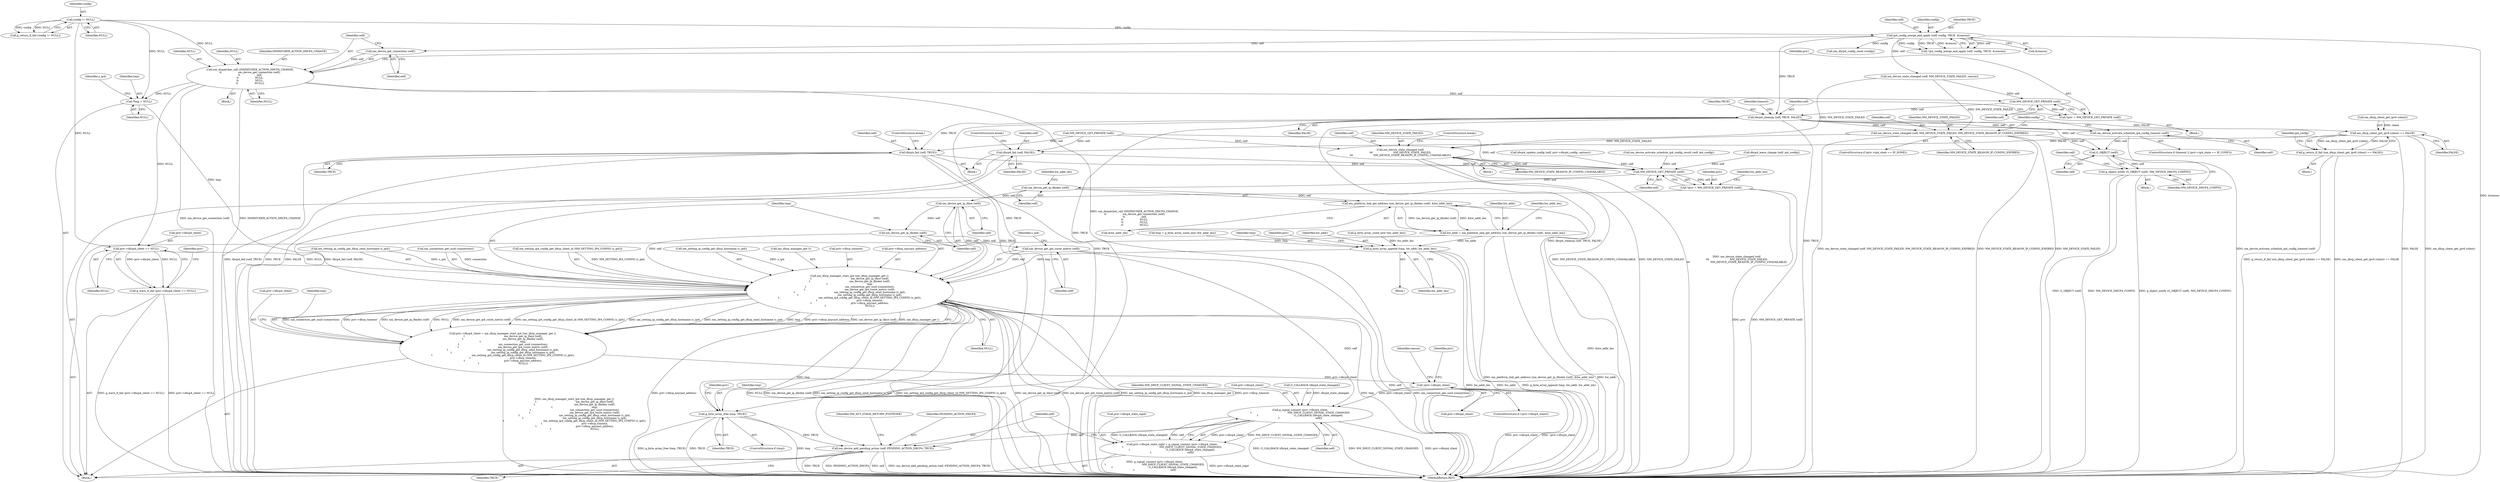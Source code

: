 digraph "0_NetworkManager_d5fc88e573fa58b93034b04d35a2454f5d28cad9@API" {
"1005068" [label="(Call,nm_device_get_connection (self))"];
"1005050" [label="(Call,ip4_config_merge_and_apply (self, config, TRUE, &reason))"];
"1005045" [label="(Call,config != NULL)"];
"1005066" [label="(Call,nm_dispatcher_call (DISPATCHER_ACTION_DHCP4_CHANGE,\n\t\t                    nm_device_get_connection (self),\n\t\t                    self,\n\t\t                    NULL,\n\t\t                    NULL,\n\t\t                    NULL))"];
"1005078" [label="(Call,NM_DEVICE_GET_PRIVATE (self))"];
"1005076" [label="(Call,*priv = NM_DEVICE_GET_PRIVATE (self))"];
"1005080" [label="(Call,dhcp4_cleanup (self, TRUE, FALSE))"];
"1005092" [label="(Call,nm_device_activate_schedule_ip4_config_timeout (self))"];
"1005134" [label="(Call,G_OBJECT (self))"];
"1005133" [label="(Call,g_object_notify (G_OBJECT (self), NM_DEVICE_DHCP4_CONFIG))"];
"1005101" [label="(Call,nm_device_state_changed (self, NM_DEVICE_STATE_FAILED, NM_DEVICE_STATE_REASON_IP_CONFIG_EXPIRED))"];
"1005174" [label="(Call,nm_device_state_changed (self,\n\t\t\t                         NM_DEVICE_STATE_FAILED,\n\t\t\t                         NM_DEVICE_STATE_REASON_IP_CONFIG_UNAVAILABLE))"];
"1005230" [label="(Call,NM_DEVICE_GET_PRIVATE (self))"];
"1005228" [label="(Call,*priv = NM_DEVICE_GET_PRIVATE (self))"];
"1005262" [label="(Call,nm_device_get_ip_ifindex (self))"];
"1005261" [label="(Call,nm_platform_link_get_address (nm_device_get_ip_ifindex (self), &hw_addr_len))"];
"1005259" [label="(Call,hw_addr = nm_platform_link_get_address (nm_device_get_ip_ifindex (self), &hw_addr_len))"];
"1005273" [label="(Call,g_byte_array_append (tmp, hw_addr, hw_addr_len))"];
"1005287" [label="(Call,nm_dhcp_manager_start_ip4 (nm_dhcp_manager_get (),\n\t                                                nm_device_get_ip_iface (self),\n\t                                                nm_device_get_ip_ifindex (self),\n\t                                                tmp,\n\t                                                nm_connection_get_uuid (connection),\n\t                                                nm_device_get_ip4_route_metric (self),\n\t                                                nm_setting_ip_config_get_dhcp_send_hostname (s_ip4),\n\t                                                nm_setting_ip_config_get_dhcp_hostname (s_ip4),\n\t                                                nm_setting_ip4_config_get_dhcp_client_id (NM_SETTING_IP4_CONFIG (s_ip4)),\n\t                                                priv->dhcp_timeout,\n\t                                                priv->dhcp_anycast_address,\n\t                                                NULL))"];
"1005283" [label="(Call,priv->dhcp4_client = nm_dhcp_manager_start_ip4 (nm_dhcp_manager_get (),\n\t                                                nm_device_get_ip_iface (self),\n\t                                                nm_device_get_ip_ifindex (self),\n\t                                                tmp,\n\t                                                nm_connection_get_uuid (connection),\n\t                                                nm_device_get_ip4_route_metric (self),\n\t                                                nm_setting_ip_config_get_dhcp_send_hostname (s_ip4),\n\t                                                nm_setting_ip_config_get_dhcp_hostname (s_ip4),\n\t                                                nm_setting_ip4_config_get_dhcp_client_id (NM_SETTING_IP4_CONFIG (s_ip4)),\n\t                                                priv->dhcp_timeout,\n\t                                                priv->dhcp_anycast_address,\n\t                                                NULL))"];
"1005318" [label="(Call,!priv->dhcp4_client)"];
"1005333" [label="(Call,g_signal_connect (priv->dhcp4_client,\n\t                                            NM_DHCP_CLIENT_SIGNAL_STATE_CHANGED,\n\t                                            G_CALLBACK (dhcp4_state_changed),\n\t                                            self))"];
"1005329" [label="(Call,priv->dhcp4_state_sigid = g_signal_connect (priv->dhcp4_client,\n\t                                            NM_DHCP_CLIENT_SIGNAL_STATE_CHANGED,\n\t                                            G_CALLBACK (dhcp4_state_changed),\n\t                                            self))"];
"1005341" [label="(Call,nm_device_add_pending_action (self, PENDING_ACTION_DHCP4, TRUE))"];
"1005314" [label="(Call,g_byte_array_free (tmp, TRUE))"];
"1005289" [label="(Call,nm_device_get_ip_iface (self))"];
"1005291" [label="(Call,nm_device_get_ip_ifindex (self))"];
"1005296" [label="(Call,nm_device_get_ip4_route_metric (self))"];
"1005149" [label="(Call,nm_dhcp_client_get_ipv6 (client) == FALSE)"];
"1005148" [label="(Call,g_return_if_fail (nm_dhcp_client_get_ipv6 (client) == FALSE))"];
"1005220" [label="(Call,dhcp4_fail (self, FALSE))"];
"1005206" [label="(Call,dhcp4_fail (self, TRUE))"];
"1005239" [label="(Call,*tmp = NULL)"];
"1005278" [label="(Call,priv->dhcp4_client == NULL)"];
"1005277" [label="(Call,g_warn_if_fail (priv->dhcp4_client == NULL))"];
"1005136" [label="(Identifier,NM_DEVICE_DHCP4_CONFIG)"];
"1005290" [label="(Identifier,self)"];
"1005318" [label="(Call,!priv->dhcp4_client)"];
"1005134" [label="(Call,G_OBJECT (self))"];
"1005044" [label="(Call,g_return_if_fail (config != NULL))"];
"1005223" [label="(ControlStructure,break;)"];
"1005051" [label="(Identifier,self)"];
"1005344" [label="(Identifier,TRUE)"];
"1005278" [label="(Call,priv->dhcp4_client == NULL)"];
"1005045" [label="(Call,config != NULL)"];
"1005291" [label="(Call,nm_device_get_ip_ifindex (self))"];
"1005050" [label="(Call,ip4_config_merge_and_apply (self, config, TRUE, &reason))"];
"1005264" [label="(Call,&hw_addr_len)"];
"1005316" [label="(Identifier,TRUE)"];
"1005071" [label="(Identifier,NULL)"];
"1005297" [label="(Identifier,self)"];
"1005072" [label="(Identifier,NULL)"];
"1005317" [label="(ControlStructure,if (!priv->dhcp4_client))"];
"1005262" [label="(Call,nm_device_get_ip_ifindex (self))"];
"1005275" [label="(Identifier,hw_addr)"];
"1005279" [label="(Call,priv->dhcp4_client)"];
"1005222" [label="(Identifier,FALSE)"];
"1005081" [label="(Identifier,self)"];
"1005331" [label="(Identifier,priv)"];
"1005104" [label="(Identifier,NM_DEVICE_STATE_REASON_IP_CONFIG_EXPIRED)"];
"1005228" [label="(Call,*priv = NM_DEVICE_GET_PRIVATE (self))"];
"1005066" [label="(Call,nm_dispatcher_call (DISPATCHER_ACTION_DHCP4_CHANGE,\n\t\t                    nm_device_get_connection (self),\n\t\t                    self,\n\t\t                    NULL,\n\t\t                    NULL,\n\t\t                    NULL))"];
"1005107" [label="(Block,)"];
"1005288" [label="(Call,nm_dhcp_manager_get ())"];
"1005273" [label="(Call,g_byte_array_append (tmp, hw_addr, hw_addr_len))"];
"1005241" [label="(Identifier,NULL)"];
"1005148" [label="(Call,g_return_if_fail (nm_dhcp_client_get_ipv6 (client) == FALSE))"];
"1005292" [label="(Identifier,self)"];
"1005176" [label="(Identifier,NM_DEVICE_STATE_FAILED)"];
"1005259" [label="(Call,hw_addr = nm_platform_link_get_address (nm_device_get_ip_ifindex (self), &hw_addr_len))"];
"1005191" [label="(Call,nm_device_activate_schedule_ip4_config_result (self, ip4_config))"];
"1005338" [label="(Call,G_CALLBACK (dhcp4_state_changed))"];
"1005276" [label="(Identifier,hw_addr_len)"];
"1005284" [label="(Call,priv->dhcp4_client)"];
"1005112" [label="(Identifier,config)"];
"1005080" [label="(Call,dhcp4_cleanup (self, TRUE, FALSE))"];
"1005305" [label="(Call,priv->dhcp_timeout)"];
"1005165" [label="(Block,)"];
"1005308" [label="(Call,priv->dhcp_anycast_address)"];
"1005178" [label="(ControlStructure,break;)"];
"1005230" [label="(Call,NM_DEVICE_GET_PRIVATE (self))"];
"1005221" [label="(Identifier,self)"];
"1005329" [label="(Call,priv->dhcp4_state_sigid = g_signal_connect (priv->dhcp4_client,\n\t                                            NM_DHCP_CLIENT_SIGNAL_STATE_CHANGED,\n\t                                            G_CALLBACK (dhcp4_state_changed),\n\t                                            self))"];
"1005208" [label="(Identifier,TRUE)"];
"1005296" [label="(Call,nm_device_get_ip4_route_metric (self))"];
"1005346" [label="(Identifier,NM_ACT_STAGE_RETURN_POSTPONE)"];
"1005226" [label="(Block,)"];
"1005207" [label="(Identifier,self)"];
"1005261" [label="(Call,nm_platform_link_get_address (nm_device_get_ip_ifindex (self), &hw_addr_len))"];
"1005311" [label="(Identifier,NULL)"];
"1005067" [label="(Identifier,DISPATCHER_ACTION_DHCP4_CHANGE)"];
"1005298" [label="(Call,nm_setting_ip_config_get_dhcp_send_hostname (s_ip4))"];
"1005325" [label="(Identifier,reason)"];
"1005343" [label="(Identifier,PENDING_ACTION_DHCP4)"];
"1005156" [label="(Identifier,ip4_config)"];
"1005079" [label="(Identifier,self)"];
"1005170" [label="(Block,)"];
"1005060" [label="(Call,nm_device_state_changed (self, NM_DEVICE_STATE_FAILED, reason))"];
"1005267" [label="(Identifier,hw_addr_len)"];
"1005340" [label="(Identifier,self)"];
"1005152" [label="(Identifier,FALSE)"];
"1005052" [label="(Identifier,config)"];
"1005314" [label="(Call,g_byte_array_free (tmp, TRUE))"];
"1005312" [label="(ControlStructure,if (tmp))"];
"1005271" [label="(Call,g_byte_array_sized_new (hw_addr_len))"];
"1005341" [label="(Call,nm_device_add_pending_action (self, PENDING_ACTION_DHCP4, TRUE))"];
"1005294" [label="(Call,nm_connection_get_uuid (connection))"];
"1005086" [label="(Identifier,timeout)"];
"1005342" [label="(Identifier,self)"];
"1005330" [label="(Call,priv->dhcp4_state_sigid)"];
"1005053" [label="(Identifier,TRUE)"];
"1005111" [label="(Call,nm_dhcp4_config_reset (config))"];
"1005082" [label="(Identifier,TRUE)"];
"1005277" [label="(Call,g_warn_if_fail (priv->dhcp4_client == NULL))"];
"1005302" [label="(Call,nm_setting_ip4_config_get_dhcp_client_id (NM_SETTING_IP4_CONFIG (s_ip4)))"];
"1005146" [label="(Call,NM_DEVICE_GET_PRIVATE (self))"];
"1005150" [label="(Call,nm_dhcp_client_get_ipv6 (client))"];
"1005103" [label="(Identifier,NM_DEVICE_STATE_FAILED)"];
"1005135" [label="(Identifier,self)"];
"1005175" [label="(Identifier,self)"];
"1005282" [label="(Identifier,NULL)"];
"1005069" [label="(Identifier,self)"];
"1005102" [label="(Identifier,self)"];
"1005047" [label="(Identifier,NULL)"];
"1005065" [label="(Block,)"];
"1005083" [label="(Identifier,FALSE)"];
"1005333" [label="(Call,g_signal_connect (priv->dhcp4_client,\n\t                                            NM_DHCP_CLIENT_SIGNAL_STATE_CHANGED,\n\t                                            G_CALLBACK (dhcp4_state_changed),\n\t                                            self))"];
"1005337" [label="(Identifier,NM_DHCP_CLIENT_SIGNAL_STATE_CHANGED)"];
"1005236" [label="(Identifier,hw_addr_len)"];
"1005078" [label="(Call,NM_DEVICE_GET_PRIVATE (self))"];
"1005285" [label="(Identifier,priv)"];
"1005299" [label="(Identifier,s_ip4)"];
"1005137" [label="(Block,)"];
"1005073" [label="(Identifier,NULL)"];
"1005263" [label="(Identifier,self)"];
"1005293" [label="(Identifier,tmp)"];
"1005149" [label="(Call,nm_dhcp_client_get_ipv6 (client) == FALSE)"];
"1007368" [label="(MethodReturn,RET)"];
"1005074" [label="(Block,)"];
"1005243" [label="(Identifier,s_ip4)"];
"1005239" [label="(Call,*tmp = NULL)"];
"1005201" [label="(Call,dhcp4_lease_change (self, ip4_config))"];
"1005070" [label="(Identifier,self)"];
"1005220" [label="(Call,dhcp4_fail (self, FALSE))"];
"1005320" [label="(Identifier,priv)"];
"1005268" [label="(Block,)"];
"1005133" [label="(Call,g_object_notify (G_OBJECT (self), NM_DEVICE_DHCP4_CONFIG))"];
"1005054" [label="(Call,&reason)"];
"1005084" [label="(ControlStructure,if (timeout || (priv->ip4_state == IP_CONF)))"];
"1005289" [label="(Call,nm_device_get_ip_iface (self))"];
"1005240" [label="(Identifier,tmp)"];
"1005287" [label="(Call,nm_dhcp_manager_start_ip4 (nm_dhcp_manager_get (),\n\t                                                nm_device_get_ip_iface (self),\n\t                                                nm_device_get_ip_ifindex (self),\n\t                                                tmp,\n\t                                                nm_connection_get_uuid (connection),\n\t                                                nm_device_get_ip4_route_metric (self),\n\t                                                nm_setting_ip_config_get_dhcp_send_hostname (s_ip4),\n\t                                                nm_setting_ip_config_get_dhcp_hostname (s_ip4),\n\t                                                nm_setting_ip4_config_get_dhcp_client_id (NM_SETTING_IP4_CONFIG (s_ip4)),\n\t                                                priv->dhcp_timeout,\n\t                                                priv->dhcp_anycast_address,\n\t                                                NULL))"];
"1005265" [label="(Identifier,hw_addr_len)"];
"1005206" [label="(Call,dhcp4_fail (self, TRUE))"];
"1005068" [label="(Call,nm_device_get_connection (self))"];
"1005269" [label="(Call,tmp = g_byte_array_sized_new (hw_addr_len))"];
"1005319" [label="(Call,priv->dhcp4_client)"];
"1005077" [label="(Identifier,priv)"];
"1005300" [label="(Call,nm_setting_ip_config_get_dhcp_hostname (s_ip4))"];
"1005174" [label="(Call,nm_device_state_changed (self,\n\t\t\t                         NM_DEVICE_STATE_FAILED,\n\t\t\t                         NM_DEVICE_STATE_REASON_IP_CONFIG_UNAVAILABLE))"];
"1005231" [label="(Identifier,self)"];
"1005283" [label="(Call,priv->dhcp4_client = nm_dhcp_manager_start_ip4 (nm_dhcp_manager_get (),\n\t                                                nm_device_get_ip_iface (self),\n\t                                                nm_device_get_ip_ifindex (self),\n\t                                                tmp,\n\t                                                nm_connection_get_uuid (connection),\n\t                                                nm_device_get_ip4_route_metric (self),\n\t                                                nm_setting_ip_config_get_dhcp_send_hostname (s_ip4),\n\t                                                nm_setting_ip_config_get_dhcp_hostname (s_ip4),\n\t                                                nm_setting_ip4_config_get_dhcp_client_id (NM_SETTING_IP4_CONFIG (s_ip4)),\n\t                                                priv->dhcp_timeout,\n\t                                                priv->dhcp_anycast_address,\n\t                                                NULL))"];
"1005274" [label="(Identifier,tmp)"];
"1005076" [label="(Call,*priv = NM_DEVICE_GET_PRIVATE (self))"];
"1005280" [label="(Identifier,priv)"];
"1005046" [label="(Identifier,config)"];
"1005049" [label="(Call,!ip4_config_merge_and_apply (self, config, TRUE, &reason))"];
"1005179" [label="(Call,dhcp4_update_config (self, priv->dhcp4_config, options))"];
"1005140" [label="(Identifier,self)"];
"1005313" [label="(Identifier,tmp)"];
"1005315" [label="(Identifier,tmp)"];
"1005260" [label="(Identifier,hw_addr)"];
"1005177" [label="(Identifier,NM_DEVICE_STATE_REASON_IP_CONFIG_UNAVAILABLE)"];
"1005093" [label="(Identifier,self)"];
"1005209" [label="(ControlStructure,break;)"];
"1005101" [label="(Call,nm_device_state_changed (self, NM_DEVICE_STATE_FAILED, NM_DEVICE_STATE_REASON_IP_CONFIG_EXPIRED))"];
"1005334" [label="(Call,priv->dhcp4_client)"];
"1005095" [label="(ControlStructure,if (priv->ip4_state == IP_DONE))"];
"1005229" [label="(Identifier,priv)"];
"1005092" [label="(Call,nm_device_activate_schedule_ip4_config_timeout (self))"];
"1005068" -> "1005066"  [label="AST: "];
"1005068" -> "1005069"  [label="CFG: "];
"1005069" -> "1005068"  [label="AST: "];
"1005070" -> "1005068"  [label="CFG: "];
"1005068" -> "1005066"  [label="DDG: self"];
"1005050" -> "1005068"  [label="DDG: self"];
"1005050" -> "1005049"  [label="AST: "];
"1005050" -> "1005054"  [label="CFG: "];
"1005051" -> "1005050"  [label="AST: "];
"1005052" -> "1005050"  [label="AST: "];
"1005053" -> "1005050"  [label="AST: "];
"1005054" -> "1005050"  [label="AST: "];
"1005049" -> "1005050"  [label="CFG: "];
"1005050" -> "1007368"  [label="DDG: &reason"];
"1005050" -> "1005049"  [label="DDG: self"];
"1005050" -> "1005049"  [label="DDG: config"];
"1005050" -> "1005049"  [label="DDG: TRUE"];
"1005050" -> "1005049"  [label="DDG: &reason"];
"1005045" -> "1005050"  [label="DDG: config"];
"1005050" -> "1005060"  [label="DDG: self"];
"1005050" -> "1005080"  [label="DDG: TRUE"];
"1005050" -> "1005111"  [label="DDG: config"];
"1005045" -> "1005044"  [label="AST: "];
"1005045" -> "1005047"  [label="CFG: "];
"1005046" -> "1005045"  [label="AST: "];
"1005047" -> "1005045"  [label="AST: "];
"1005044" -> "1005045"  [label="CFG: "];
"1005045" -> "1005044"  [label="DDG: config"];
"1005045" -> "1005044"  [label="DDG: NULL"];
"1005045" -> "1005066"  [label="DDG: NULL"];
"1005045" -> "1005239"  [label="DDG: NULL"];
"1005045" -> "1005278"  [label="DDG: NULL"];
"1005066" -> "1005065"  [label="AST: "];
"1005066" -> "1005073"  [label="CFG: "];
"1005067" -> "1005066"  [label="AST: "];
"1005070" -> "1005066"  [label="AST: "];
"1005071" -> "1005066"  [label="AST: "];
"1005072" -> "1005066"  [label="AST: "];
"1005073" -> "1005066"  [label="AST: "];
"1005077" -> "1005066"  [label="CFG: "];
"1005066" -> "1007368"  [label="DDG: nm_dispatcher_call (DISPATCHER_ACTION_DHCP4_CHANGE,\n\t\t                    nm_device_get_connection (self),\n\t\t                    self,\n\t\t                    NULL,\n\t\t                    NULL,\n\t\t                    NULL)"];
"1005066" -> "1007368"  [label="DDG: nm_device_get_connection (self)"];
"1005066" -> "1007368"  [label="DDG: DISPATCHER_ACTION_DHCP4_CHANGE"];
"1005066" -> "1005078"  [label="DDG: self"];
"1005066" -> "1005239"  [label="DDG: NULL"];
"1005066" -> "1005278"  [label="DDG: NULL"];
"1005078" -> "1005076"  [label="AST: "];
"1005078" -> "1005079"  [label="CFG: "];
"1005079" -> "1005078"  [label="AST: "];
"1005076" -> "1005078"  [label="CFG: "];
"1005078" -> "1005076"  [label="DDG: self"];
"1005060" -> "1005078"  [label="DDG: self"];
"1005078" -> "1005080"  [label="DDG: self"];
"1005076" -> "1005074"  [label="AST: "];
"1005077" -> "1005076"  [label="AST: "];
"1005081" -> "1005076"  [label="CFG: "];
"1005080" -> "1005074"  [label="AST: "];
"1005080" -> "1005083"  [label="CFG: "];
"1005081" -> "1005080"  [label="AST: "];
"1005082" -> "1005080"  [label="AST: "];
"1005083" -> "1005080"  [label="AST: "];
"1005086" -> "1005080"  [label="CFG: "];
"1005080" -> "1007368"  [label="DDG: TRUE"];
"1005080" -> "1007368"  [label="DDG: dhcp4_cleanup (self, TRUE, FALSE)"];
"1005080" -> "1005092"  [label="DDG: self"];
"1005080" -> "1005101"  [label="DDG: self"];
"1005080" -> "1005134"  [label="DDG: self"];
"1005080" -> "1005149"  [label="DDG: FALSE"];
"1005080" -> "1005206"  [label="DDG: TRUE"];
"1005080" -> "1005314"  [label="DDG: TRUE"];
"1005080" -> "1005341"  [label="DDG: TRUE"];
"1005092" -> "1005084"  [label="AST: "];
"1005092" -> "1005093"  [label="CFG: "];
"1005093" -> "1005092"  [label="AST: "];
"1005112" -> "1005092"  [label="CFG: "];
"1005092" -> "1007368"  [label="DDG: nm_device_activate_schedule_ip4_config_timeout (self)"];
"1005092" -> "1005134"  [label="DDG: self"];
"1005134" -> "1005133"  [label="AST: "];
"1005134" -> "1005135"  [label="CFG: "];
"1005135" -> "1005134"  [label="AST: "];
"1005136" -> "1005134"  [label="CFG: "];
"1005134" -> "1005133"  [label="DDG: self"];
"1005101" -> "1005134"  [label="DDG: self"];
"1005133" -> "1005107"  [label="AST: "];
"1005133" -> "1005136"  [label="CFG: "];
"1005136" -> "1005133"  [label="AST: "];
"1005140" -> "1005133"  [label="CFG: "];
"1005133" -> "1007368"  [label="DDG: G_OBJECT (self)"];
"1005133" -> "1007368"  [label="DDG: NM_DEVICE_DHCP4_CONFIG"];
"1005133" -> "1007368"  [label="DDG: g_object_notify (G_OBJECT (self), NM_DEVICE_DHCP4_CONFIG)"];
"1005101" -> "1005095"  [label="AST: "];
"1005101" -> "1005104"  [label="CFG: "];
"1005102" -> "1005101"  [label="AST: "];
"1005103" -> "1005101"  [label="AST: "];
"1005104" -> "1005101"  [label="AST: "];
"1005112" -> "1005101"  [label="CFG: "];
"1005101" -> "1007368"  [label="DDG: NM_DEVICE_STATE_REASON_IP_CONFIG_EXPIRED"];
"1005101" -> "1007368"  [label="DDG: nm_device_state_changed (self, NM_DEVICE_STATE_FAILED, NM_DEVICE_STATE_REASON_IP_CONFIG_EXPIRED)"];
"1005101" -> "1007368"  [label="DDG: NM_DEVICE_STATE_FAILED"];
"1005060" -> "1005101"  [label="DDG: NM_DEVICE_STATE_FAILED"];
"1005101" -> "1005174"  [label="DDG: NM_DEVICE_STATE_FAILED"];
"1005174" -> "1005170"  [label="AST: "];
"1005174" -> "1005177"  [label="CFG: "];
"1005175" -> "1005174"  [label="AST: "];
"1005176" -> "1005174"  [label="AST: "];
"1005177" -> "1005174"  [label="AST: "];
"1005178" -> "1005174"  [label="CFG: "];
"1005174" -> "1007368"  [label="DDG: nm_device_state_changed (self,\n\t\t\t                         NM_DEVICE_STATE_FAILED,\n\t\t\t                         NM_DEVICE_STATE_REASON_IP_CONFIG_UNAVAILABLE)"];
"1005174" -> "1007368"  [label="DDG: NM_DEVICE_STATE_REASON_IP_CONFIG_UNAVAILABLE"];
"1005174" -> "1007368"  [label="DDG: NM_DEVICE_STATE_FAILED"];
"1005146" -> "1005174"  [label="DDG: self"];
"1005060" -> "1005174"  [label="DDG: NM_DEVICE_STATE_FAILED"];
"1005174" -> "1005230"  [label="DDG: self"];
"1005230" -> "1005228"  [label="AST: "];
"1005230" -> "1005231"  [label="CFG: "];
"1005231" -> "1005230"  [label="AST: "];
"1005228" -> "1005230"  [label="CFG: "];
"1005230" -> "1005228"  [label="DDG: self"];
"1005191" -> "1005230"  [label="DDG: self"];
"1005220" -> "1005230"  [label="DDG: self"];
"1005179" -> "1005230"  [label="DDG: self"];
"1005206" -> "1005230"  [label="DDG: self"];
"1005201" -> "1005230"  [label="DDG: self"];
"1005146" -> "1005230"  [label="DDG: self"];
"1005230" -> "1005262"  [label="DDG: self"];
"1005228" -> "1005226"  [label="AST: "];
"1005229" -> "1005228"  [label="AST: "];
"1005236" -> "1005228"  [label="CFG: "];
"1005228" -> "1007368"  [label="DDG: NM_DEVICE_GET_PRIVATE (self)"];
"1005228" -> "1007368"  [label="DDG: priv"];
"1005262" -> "1005261"  [label="AST: "];
"1005262" -> "1005263"  [label="CFG: "];
"1005263" -> "1005262"  [label="AST: "];
"1005265" -> "1005262"  [label="CFG: "];
"1005262" -> "1005261"  [label="DDG: self"];
"1005262" -> "1005289"  [label="DDG: self"];
"1005261" -> "1005259"  [label="AST: "];
"1005261" -> "1005264"  [label="CFG: "];
"1005264" -> "1005261"  [label="AST: "];
"1005259" -> "1005261"  [label="CFG: "];
"1005261" -> "1007368"  [label="DDG: &hw_addr_len"];
"1005261" -> "1005259"  [label="DDG: nm_device_get_ip_ifindex (self)"];
"1005261" -> "1005259"  [label="DDG: &hw_addr_len"];
"1005259" -> "1005226"  [label="AST: "];
"1005260" -> "1005259"  [label="AST: "];
"1005267" -> "1005259"  [label="CFG: "];
"1005259" -> "1007368"  [label="DDG: nm_platform_link_get_address (nm_device_get_ip_ifindex (self), &hw_addr_len)"];
"1005259" -> "1007368"  [label="DDG: hw_addr"];
"1005259" -> "1005273"  [label="DDG: hw_addr"];
"1005273" -> "1005268"  [label="AST: "];
"1005273" -> "1005276"  [label="CFG: "];
"1005274" -> "1005273"  [label="AST: "];
"1005275" -> "1005273"  [label="AST: "];
"1005276" -> "1005273"  [label="AST: "];
"1005280" -> "1005273"  [label="CFG: "];
"1005273" -> "1007368"  [label="DDG: hw_addr_len"];
"1005273" -> "1007368"  [label="DDG: hw_addr"];
"1005273" -> "1007368"  [label="DDG: g_byte_array_append (tmp, hw_addr, hw_addr_len)"];
"1005269" -> "1005273"  [label="DDG: tmp"];
"1005271" -> "1005273"  [label="DDG: hw_addr_len"];
"1005273" -> "1005287"  [label="DDG: tmp"];
"1005287" -> "1005283"  [label="AST: "];
"1005287" -> "1005311"  [label="CFG: "];
"1005288" -> "1005287"  [label="AST: "];
"1005289" -> "1005287"  [label="AST: "];
"1005291" -> "1005287"  [label="AST: "];
"1005293" -> "1005287"  [label="AST: "];
"1005294" -> "1005287"  [label="AST: "];
"1005296" -> "1005287"  [label="AST: "];
"1005298" -> "1005287"  [label="AST: "];
"1005300" -> "1005287"  [label="AST: "];
"1005302" -> "1005287"  [label="AST: "];
"1005305" -> "1005287"  [label="AST: "];
"1005308" -> "1005287"  [label="AST: "];
"1005311" -> "1005287"  [label="AST: "];
"1005283" -> "1005287"  [label="CFG: "];
"1005287" -> "1007368"  [label="DDG: nm_setting_ip_config_get_dhcp_send_hostname (s_ip4)"];
"1005287" -> "1007368"  [label="DDG: nm_setting_ip4_config_get_dhcp_client_id (NM_SETTING_IP4_CONFIG (s_ip4))"];
"1005287" -> "1007368"  [label="DDG: nm_device_get_ip_ifindex (self)"];
"1005287" -> "1007368"  [label="DDG: nm_device_get_ip_iface (self)"];
"1005287" -> "1007368"  [label="DDG: nm_device_get_ip4_route_metric (self)"];
"1005287" -> "1007368"  [label="DDG: nm_setting_ip_config_get_dhcp_hostname (s_ip4)"];
"1005287" -> "1007368"  [label="DDG: nm_dhcp_manager_get ()"];
"1005287" -> "1007368"  [label="DDG: priv->dhcp_timeout"];
"1005287" -> "1007368"  [label="DDG: tmp"];
"1005287" -> "1007368"  [label="DDG: nm_connection_get_uuid (connection)"];
"1005287" -> "1007368"  [label="DDG: priv->dhcp_anycast_address"];
"1005287" -> "1007368"  [label="DDG: NULL"];
"1005287" -> "1005283"  [label="DDG: nm_connection_get_uuid (connection)"];
"1005287" -> "1005283"  [label="DDG: priv->dhcp_timeout"];
"1005287" -> "1005283"  [label="DDG: nm_device_get_ip_ifindex (self)"];
"1005287" -> "1005283"  [label="DDG: NULL"];
"1005287" -> "1005283"  [label="DDG: nm_device_get_ip4_route_metric (self)"];
"1005287" -> "1005283"  [label="DDG: nm_setting_ip4_config_get_dhcp_client_id (NM_SETTING_IP4_CONFIG (s_ip4))"];
"1005287" -> "1005283"  [label="DDG: nm_setting_ip_config_get_dhcp_hostname (s_ip4)"];
"1005287" -> "1005283"  [label="DDG: nm_setting_ip_config_get_dhcp_send_hostname (s_ip4)"];
"1005287" -> "1005283"  [label="DDG: tmp"];
"1005287" -> "1005283"  [label="DDG: priv->dhcp_anycast_address"];
"1005287" -> "1005283"  [label="DDG: nm_device_get_ip_iface (self)"];
"1005287" -> "1005283"  [label="DDG: nm_dhcp_manager_get ()"];
"1005289" -> "1005287"  [label="DDG: self"];
"1005291" -> "1005287"  [label="DDG: self"];
"1005239" -> "1005287"  [label="DDG: tmp"];
"1005294" -> "1005287"  [label="DDG: connection"];
"1005296" -> "1005287"  [label="DDG: self"];
"1005298" -> "1005287"  [label="DDG: s_ip4"];
"1005300" -> "1005287"  [label="DDG: s_ip4"];
"1005302" -> "1005287"  [label="DDG: NM_SETTING_IP4_CONFIG (s_ip4)"];
"1005278" -> "1005287"  [label="DDG: NULL"];
"1005287" -> "1005314"  [label="DDG: tmp"];
"1005283" -> "1005226"  [label="AST: "];
"1005284" -> "1005283"  [label="AST: "];
"1005313" -> "1005283"  [label="CFG: "];
"1005283" -> "1007368"  [label="DDG: nm_dhcp_manager_start_ip4 (nm_dhcp_manager_get (),\n\t                                                nm_device_get_ip_iface (self),\n\t                                                nm_device_get_ip_ifindex (self),\n\t                                                tmp,\n\t                                                nm_connection_get_uuid (connection),\n\t                                                nm_device_get_ip4_route_metric (self),\n\t                                                nm_setting_ip_config_get_dhcp_send_hostname (s_ip4),\n\t                                                nm_setting_ip_config_get_dhcp_hostname (s_ip4),\n\t                                                nm_setting_ip4_config_get_dhcp_client_id (NM_SETTING_IP4_CONFIG (s_ip4)),\n\t                                                priv->dhcp_timeout,\n\t                                                priv->dhcp_anycast_address,\n\t                                                NULL)"];
"1005283" -> "1005318"  [label="DDG: priv->dhcp4_client"];
"1005318" -> "1005317"  [label="AST: "];
"1005318" -> "1005319"  [label="CFG: "];
"1005319" -> "1005318"  [label="AST: "];
"1005325" -> "1005318"  [label="CFG: "];
"1005331" -> "1005318"  [label="CFG: "];
"1005318" -> "1007368"  [label="DDG: priv->dhcp4_client"];
"1005318" -> "1007368"  [label="DDG: !priv->dhcp4_client"];
"1005318" -> "1005333"  [label="DDG: priv->dhcp4_client"];
"1005333" -> "1005329"  [label="AST: "];
"1005333" -> "1005340"  [label="CFG: "];
"1005334" -> "1005333"  [label="AST: "];
"1005337" -> "1005333"  [label="AST: "];
"1005338" -> "1005333"  [label="AST: "];
"1005340" -> "1005333"  [label="AST: "];
"1005329" -> "1005333"  [label="CFG: "];
"1005333" -> "1007368"  [label="DDG: G_CALLBACK (dhcp4_state_changed)"];
"1005333" -> "1007368"  [label="DDG: NM_DHCP_CLIENT_SIGNAL_STATE_CHANGED"];
"1005333" -> "1007368"  [label="DDG: priv->dhcp4_client"];
"1005333" -> "1005329"  [label="DDG: priv->dhcp4_client"];
"1005333" -> "1005329"  [label="DDG: NM_DHCP_CLIENT_SIGNAL_STATE_CHANGED"];
"1005333" -> "1005329"  [label="DDG: G_CALLBACK (dhcp4_state_changed)"];
"1005333" -> "1005329"  [label="DDG: self"];
"1005338" -> "1005333"  [label="DDG: dhcp4_state_changed"];
"1005296" -> "1005333"  [label="DDG: self"];
"1005333" -> "1005341"  [label="DDG: self"];
"1005329" -> "1005226"  [label="AST: "];
"1005330" -> "1005329"  [label="AST: "];
"1005342" -> "1005329"  [label="CFG: "];
"1005329" -> "1007368"  [label="DDG: priv->dhcp4_state_sigid"];
"1005329" -> "1007368"  [label="DDG: g_signal_connect (priv->dhcp4_client,\n\t                                            NM_DHCP_CLIENT_SIGNAL_STATE_CHANGED,\n\t                                            G_CALLBACK (dhcp4_state_changed),\n\t                                            self)"];
"1005341" -> "1005226"  [label="AST: "];
"1005341" -> "1005344"  [label="CFG: "];
"1005342" -> "1005341"  [label="AST: "];
"1005343" -> "1005341"  [label="AST: "];
"1005344" -> "1005341"  [label="AST: "];
"1005346" -> "1005341"  [label="CFG: "];
"1005341" -> "1007368"  [label="DDG: self"];
"1005341" -> "1007368"  [label="DDG: nm_device_add_pending_action (self, PENDING_ACTION_DHCP4, TRUE)"];
"1005341" -> "1007368"  [label="DDG: TRUE"];
"1005341" -> "1007368"  [label="DDG: PENDING_ACTION_DHCP4"];
"1005314" -> "1005341"  [label="DDG: TRUE"];
"1005206" -> "1005341"  [label="DDG: TRUE"];
"1005314" -> "1005312"  [label="AST: "];
"1005314" -> "1005316"  [label="CFG: "];
"1005315" -> "1005314"  [label="AST: "];
"1005316" -> "1005314"  [label="AST: "];
"1005320" -> "1005314"  [label="CFG: "];
"1005314" -> "1007368"  [label="DDG: TRUE"];
"1005314" -> "1007368"  [label="DDG: tmp"];
"1005314" -> "1007368"  [label="DDG: g_byte_array_free (tmp, TRUE)"];
"1005206" -> "1005314"  [label="DDG: TRUE"];
"1005289" -> "1005290"  [label="CFG: "];
"1005290" -> "1005289"  [label="AST: "];
"1005292" -> "1005289"  [label="CFG: "];
"1005289" -> "1005291"  [label="DDG: self"];
"1005291" -> "1005292"  [label="CFG: "];
"1005292" -> "1005291"  [label="AST: "];
"1005293" -> "1005291"  [label="CFG: "];
"1005291" -> "1005296"  [label="DDG: self"];
"1005296" -> "1005297"  [label="CFG: "];
"1005297" -> "1005296"  [label="AST: "];
"1005299" -> "1005296"  [label="CFG: "];
"1005296" -> "1007368"  [label="DDG: self"];
"1005149" -> "1005148"  [label="AST: "];
"1005149" -> "1005152"  [label="CFG: "];
"1005150" -> "1005149"  [label="AST: "];
"1005152" -> "1005149"  [label="AST: "];
"1005148" -> "1005149"  [label="CFG: "];
"1005149" -> "1007368"  [label="DDG: FALSE"];
"1005149" -> "1007368"  [label="DDG: nm_dhcp_client_get_ipv6 (client)"];
"1005149" -> "1005148"  [label="DDG: nm_dhcp_client_get_ipv6 (client)"];
"1005149" -> "1005148"  [label="DDG: FALSE"];
"1005150" -> "1005149"  [label="DDG: client"];
"1005149" -> "1005220"  [label="DDG: FALSE"];
"1005148" -> "1005137"  [label="AST: "];
"1005156" -> "1005148"  [label="CFG: "];
"1005148" -> "1007368"  [label="DDG: g_return_if_fail (nm_dhcp_client_get_ipv6 (client) == FALSE)"];
"1005148" -> "1007368"  [label="DDG: nm_dhcp_client_get_ipv6 (client) == FALSE"];
"1005220" -> "1005165"  [label="AST: "];
"1005220" -> "1005222"  [label="CFG: "];
"1005221" -> "1005220"  [label="AST: "];
"1005222" -> "1005220"  [label="AST: "];
"1005223" -> "1005220"  [label="CFG: "];
"1005220" -> "1007368"  [label="DDG: FALSE"];
"1005220" -> "1007368"  [label="DDG: dhcp4_fail (self, FALSE)"];
"1005146" -> "1005220"  [label="DDG: self"];
"1005206" -> "1005165"  [label="AST: "];
"1005206" -> "1005208"  [label="CFG: "];
"1005207" -> "1005206"  [label="AST: "];
"1005208" -> "1005206"  [label="AST: "];
"1005209" -> "1005206"  [label="CFG: "];
"1005206" -> "1007368"  [label="DDG: dhcp4_fail (self, TRUE)"];
"1005206" -> "1007368"  [label="DDG: TRUE"];
"1005146" -> "1005206"  [label="DDG: self"];
"1005239" -> "1005226"  [label="AST: "];
"1005239" -> "1005241"  [label="CFG: "];
"1005240" -> "1005239"  [label="AST: "];
"1005241" -> "1005239"  [label="AST: "];
"1005243" -> "1005239"  [label="CFG: "];
"1005278" -> "1005277"  [label="AST: "];
"1005278" -> "1005282"  [label="CFG: "];
"1005279" -> "1005278"  [label="AST: "];
"1005282" -> "1005278"  [label="AST: "];
"1005277" -> "1005278"  [label="CFG: "];
"1005278" -> "1005277"  [label="DDG: priv->dhcp4_client"];
"1005278" -> "1005277"  [label="DDG: NULL"];
"1005277" -> "1005226"  [label="AST: "];
"1005285" -> "1005277"  [label="CFG: "];
"1005277" -> "1007368"  [label="DDG: priv->dhcp4_client == NULL"];
"1005277" -> "1007368"  [label="DDG: g_warn_if_fail (priv->dhcp4_client == NULL)"];
}

